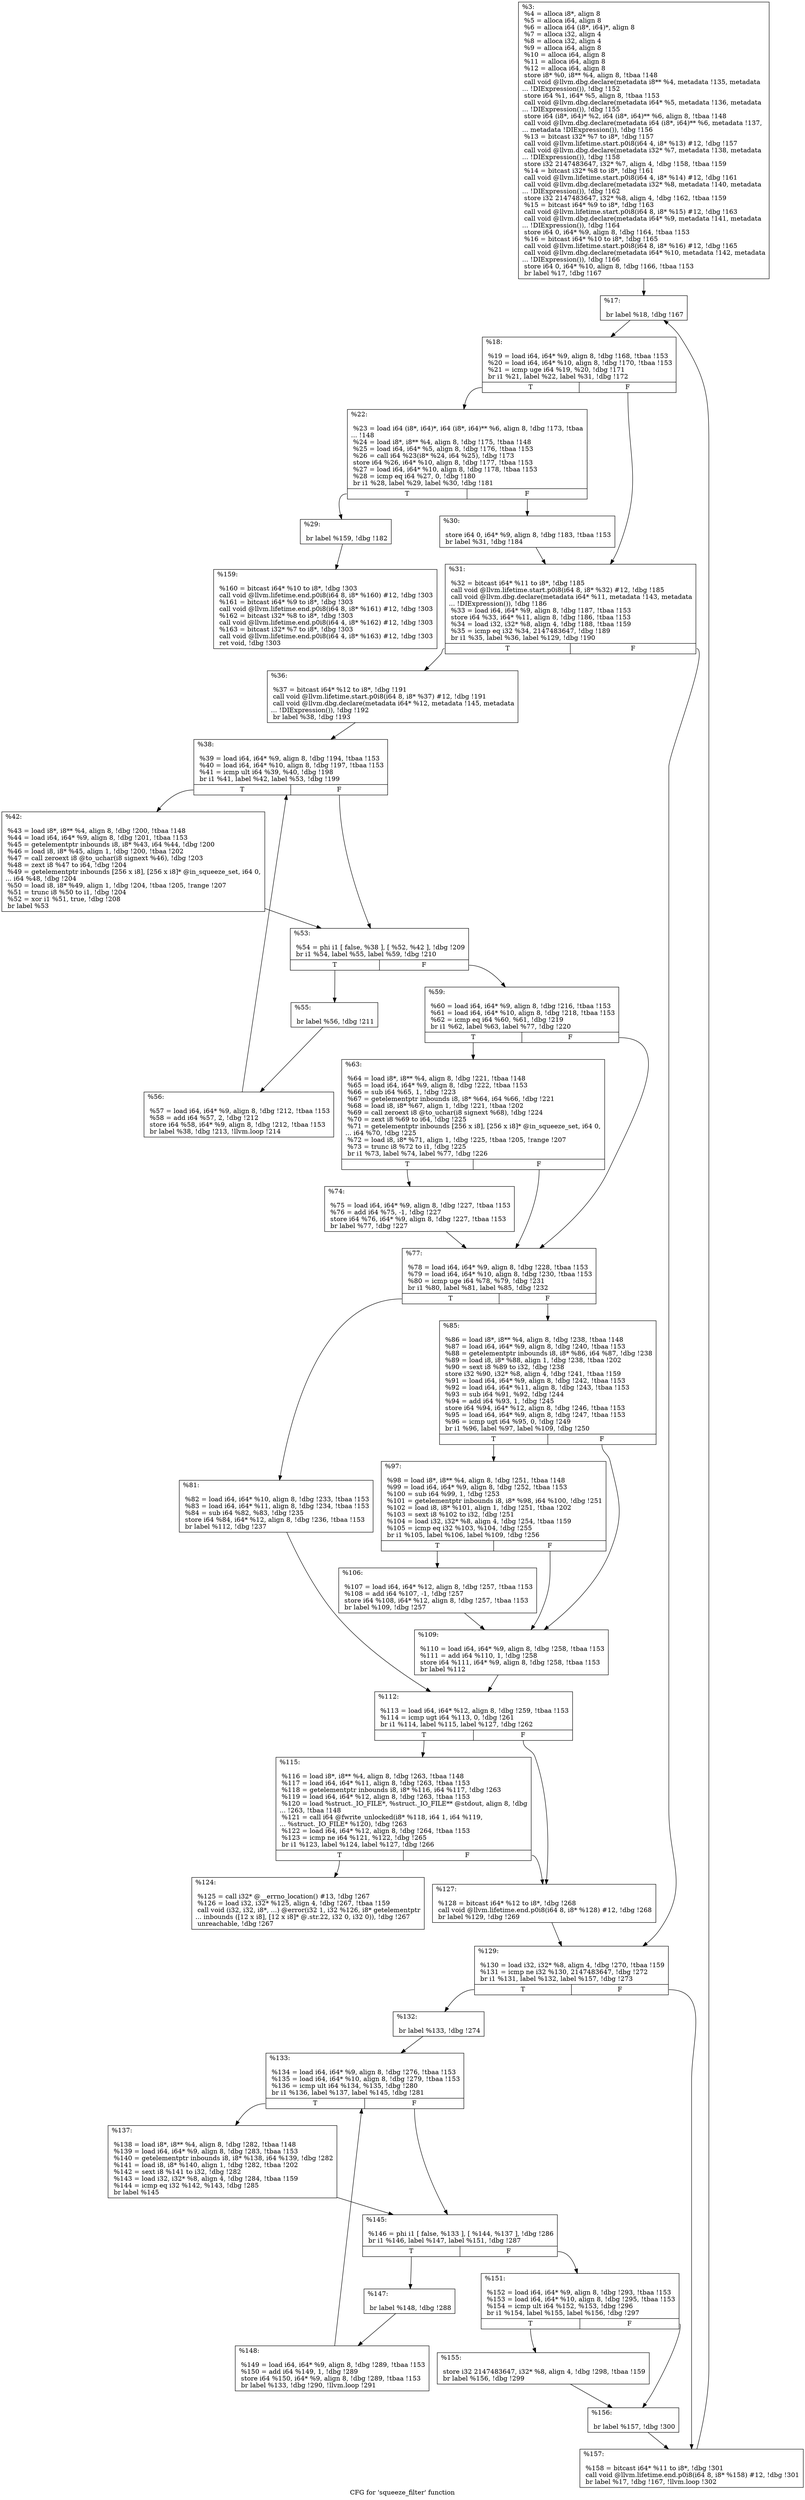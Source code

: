 digraph "CFG for 'squeeze_filter' function" {
	label="CFG for 'squeeze_filter' function";

	Node0x13848c0 [shape=record,label="{%3:\l  %4 = alloca i8*, align 8\l  %5 = alloca i64, align 8\l  %6 = alloca i64 (i8*, i64)*, align 8\l  %7 = alloca i32, align 4\l  %8 = alloca i32, align 4\l  %9 = alloca i64, align 8\l  %10 = alloca i64, align 8\l  %11 = alloca i64, align 8\l  %12 = alloca i64, align 8\l  store i8* %0, i8** %4, align 8, !tbaa !148\l  call void @llvm.dbg.declare(metadata i8** %4, metadata !135, metadata\l... !DIExpression()), !dbg !152\l  store i64 %1, i64* %5, align 8, !tbaa !153\l  call void @llvm.dbg.declare(metadata i64* %5, metadata !136, metadata\l... !DIExpression()), !dbg !155\l  store i64 (i8*, i64)* %2, i64 (i8*, i64)** %6, align 8, !tbaa !148\l  call void @llvm.dbg.declare(metadata i64 (i8*, i64)** %6, metadata !137,\l... metadata !DIExpression()), !dbg !156\l  %13 = bitcast i32* %7 to i8*, !dbg !157\l  call void @llvm.lifetime.start.p0i8(i64 4, i8* %13) #12, !dbg !157\l  call void @llvm.dbg.declare(metadata i32* %7, metadata !138, metadata\l... !DIExpression()), !dbg !158\l  store i32 2147483647, i32* %7, align 4, !dbg !158, !tbaa !159\l  %14 = bitcast i32* %8 to i8*, !dbg !161\l  call void @llvm.lifetime.start.p0i8(i64 4, i8* %14) #12, !dbg !161\l  call void @llvm.dbg.declare(metadata i32* %8, metadata !140, metadata\l... !DIExpression()), !dbg !162\l  store i32 2147483647, i32* %8, align 4, !dbg !162, !tbaa !159\l  %15 = bitcast i64* %9 to i8*, !dbg !163\l  call void @llvm.lifetime.start.p0i8(i64 8, i8* %15) #12, !dbg !163\l  call void @llvm.dbg.declare(metadata i64* %9, metadata !141, metadata\l... !DIExpression()), !dbg !164\l  store i64 0, i64* %9, align 8, !dbg !164, !tbaa !153\l  %16 = bitcast i64* %10 to i8*, !dbg !165\l  call void @llvm.lifetime.start.p0i8(i64 8, i8* %16) #12, !dbg !165\l  call void @llvm.dbg.declare(metadata i64* %10, metadata !142, metadata\l... !DIExpression()), !dbg !166\l  store i64 0, i64* %10, align 8, !dbg !166, !tbaa !153\l  br label %17, !dbg !167\l}"];
	Node0x13848c0 -> Node0x1387760;
	Node0x1387760 [shape=record,label="{%17:\l\l  br label %18, !dbg !167\l}"];
	Node0x1387760 -> Node0x13877b0;
	Node0x13877b0 [shape=record,label="{%18:\l\l  %19 = load i64, i64* %9, align 8, !dbg !168, !tbaa !153\l  %20 = load i64, i64* %10, align 8, !dbg !170, !tbaa !153\l  %21 = icmp uge i64 %19, %20, !dbg !171\l  br i1 %21, label %22, label %31, !dbg !172\l|{<s0>T|<s1>F}}"];
	Node0x13877b0:s0 -> Node0x1387800;
	Node0x13877b0:s1 -> Node0x13878f0;
	Node0x1387800 [shape=record,label="{%22:\l\l  %23 = load i64 (i8*, i64)*, i64 (i8*, i64)** %6, align 8, !dbg !173, !tbaa\l... !148\l  %24 = load i8*, i8** %4, align 8, !dbg !175, !tbaa !148\l  %25 = load i64, i64* %5, align 8, !dbg !176, !tbaa !153\l  %26 = call i64 %23(i8* %24, i64 %25), !dbg !173\l  store i64 %26, i64* %10, align 8, !dbg !177, !tbaa !153\l  %27 = load i64, i64* %10, align 8, !dbg !178, !tbaa !153\l  %28 = icmp eq i64 %27, 0, !dbg !180\l  br i1 %28, label %29, label %30, !dbg !181\l|{<s0>T|<s1>F}}"];
	Node0x1387800:s0 -> Node0x1387850;
	Node0x1387800:s1 -> Node0x13878a0;
	Node0x1387850 [shape=record,label="{%29:\l\l  br label %159, !dbg !182\l}"];
	Node0x1387850 -> Node0x13882a0;
	Node0x13878a0 [shape=record,label="{%30:\l\l  store i64 0, i64* %9, align 8, !dbg !183, !tbaa !153\l  br label %31, !dbg !184\l}"];
	Node0x13878a0 -> Node0x13878f0;
	Node0x13878f0 [shape=record,label="{%31:\l\l  %32 = bitcast i64* %11 to i8*, !dbg !185\l  call void @llvm.lifetime.start.p0i8(i64 8, i8* %32) #12, !dbg !185\l  call void @llvm.dbg.declare(metadata i64* %11, metadata !143, metadata\l... !DIExpression()), !dbg !186\l  %33 = load i64, i64* %9, align 8, !dbg !187, !tbaa !153\l  store i64 %33, i64* %11, align 8, !dbg !186, !tbaa !153\l  %34 = load i32, i32* %8, align 4, !dbg !188, !tbaa !159\l  %35 = icmp eq i32 %34, 2147483647, !dbg !189\l  br i1 %35, label %36, label %129, !dbg !190\l|{<s0>T|<s1>F}}"];
	Node0x13878f0:s0 -> Node0x1387940;
	Node0x13878f0:s1 -> Node0x1387f30;
	Node0x1387940 [shape=record,label="{%36:\l\l  %37 = bitcast i64* %12 to i8*, !dbg !191\l  call void @llvm.lifetime.start.p0i8(i64 8, i8* %37) #12, !dbg !191\l  call void @llvm.dbg.declare(metadata i64* %12, metadata !145, metadata\l... !DIExpression()), !dbg !192\l  br label %38, !dbg !193\l}"];
	Node0x1387940 -> Node0x1387990;
	Node0x1387990 [shape=record,label="{%38:\l\l  %39 = load i64, i64* %9, align 8, !dbg !194, !tbaa !153\l  %40 = load i64, i64* %10, align 8, !dbg !197, !tbaa !153\l  %41 = icmp ult i64 %39, %40, !dbg !198\l  br i1 %41, label %42, label %53, !dbg !199\l|{<s0>T|<s1>F}}"];
	Node0x1387990:s0 -> Node0x13879e0;
	Node0x1387990:s1 -> Node0x1387a30;
	Node0x13879e0 [shape=record,label="{%42:\l\l  %43 = load i8*, i8** %4, align 8, !dbg !200, !tbaa !148\l  %44 = load i64, i64* %9, align 8, !dbg !201, !tbaa !153\l  %45 = getelementptr inbounds i8, i8* %43, i64 %44, !dbg !200\l  %46 = load i8, i8* %45, align 1, !dbg !200, !tbaa !202\l  %47 = call zeroext i8 @to_uchar(i8 signext %46), !dbg !203\l  %48 = zext i8 %47 to i64, !dbg !204\l  %49 = getelementptr inbounds [256 x i8], [256 x i8]* @in_squeeze_set, i64 0,\l... i64 %48, !dbg !204\l  %50 = load i8, i8* %49, align 1, !dbg !204, !tbaa !205, !range !207\l  %51 = trunc i8 %50 to i1, !dbg !204\l  %52 = xor i1 %51, true, !dbg !208\l  br label %53\l}"];
	Node0x13879e0 -> Node0x1387a30;
	Node0x1387a30 [shape=record,label="{%53:\l\l  %54 = phi i1 [ false, %38 ], [ %52, %42 ], !dbg !209\l  br i1 %54, label %55, label %59, !dbg !210\l|{<s0>T|<s1>F}}"];
	Node0x1387a30:s0 -> Node0x1387a80;
	Node0x1387a30:s1 -> Node0x1387b20;
	Node0x1387a80 [shape=record,label="{%55:\l\l  br label %56, !dbg !211\l}"];
	Node0x1387a80 -> Node0x1387ad0;
	Node0x1387ad0 [shape=record,label="{%56:\l\l  %57 = load i64, i64* %9, align 8, !dbg !212, !tbaa !153\l  %58 = add i64 %57, 2, !dbg !212\l  store i64 %58, i64* %9, align 8, !dbg !212, !tbaa !153\l  br label %38, !dbg !213, !llvm.loop !214\l}"];
	Node0x1387ad0 -> Node0x1387990;
	Node0x1387b20 [shape=record,label="{%59:\l\l  %60 = load i64, i64* %9, align 8, !dbg !216, !tbaa !153\l  %61 = load i64, i64* %10, align 8, !dbg !218, !tbaa !153\l  %62 = icmp eq i64 %60, %61, !dbg !219\l  br i1 %62, label %63, label %77, !dbg !220\l|{<s0>T|<s1>F}}"];
	Node0x1387b20:s0 -> Node0x1387b70;
	Node0x1387b20:s1 -> Node0x1387c10;
	Node0x1387b70 [shape=record,label="{%63:\l\l  %64 = load i8*, i8** %4, align 8, !dbg !221, !tbaa !148\l  %65 = load i64, i64* %9, align 8, !dbg !222, !tbaa !153\l  %66 = sub i64 %65, 1, !dbg !223\l  %67 = getelementptr inbounds i8, i8* %64, i64 %66, !dbg !221\l  %68 = load i8, i8* %67, align 1, !dbg !221, !tbaa !202\l  %69 = call zeroext i8 @to_uchar(i8 signext %68), !dbg !224\l  %70 = zext i8 %69 to i64, !dbg !225\l  %71 = getelementptr inbounds [256 x i8], [256 x i8]* @in_squeeze_set, i64 0,\l... i64 %70, !dbg !225\l  %72 = load i8, i8* %71, align 1, !dbg !225, !tbaa !205, !range !207\l  %73 = trunc i8 %72 to i1, !dbg !225\l  br i1 %73, label %74, label %77, !dbg !226\l|{<s0>T|<s1>F}}"];
	Node0x1387b70:s0 -> Node0x1387bc0;
	Node0x1387b70:s1 -> Node0x1387c10;
	Node0x1387bc0 [shape=record,label="{%74:\l\l  %75 = load i64, i64* %9, align 8, !dbg !227, !tbaa !153\l  %76 = add i64 %75, -1, !dbg !227\l  store i64 %76, i64* %9, align 8, !dbg !227, !tbaa !153\l  br label %77, !dbg !227\l}"];
	Node0x1387bc0 -> Node0x1387c10;
	Node0x1387c10 [shape=record,label="{%77:\l\l  %78 = load i64, i64* %9, align 8, !dbg !228, !tbaa !153\l  %79 = load i64, i64* %10, align 8, !dbg !230, !tbaa !153\l  %80 = icmp uge i64 %78, %79, !dbg !231\l  br i1 %80, label %81, label %85, !dbg !232\l|{<s0>T|<s1>F}}"];
	Node0x1387c10:s0 -> Node0x1387c60;
	Node0x1387c10:s1 -> Node0x1387cb0;
	Node0x1387c60 [shape=record,label="{%81:\l\l  %82 = load i64, i64* %10, align 8, !dbg !233, !tbaa !153\l  %83 = load i64, i64* %11, align 8, !dbg !234, !tbaa !153\l  %84 = sub i64 %82, %83, !dbg !235\l  store i64 %84, i64* %12, align 8, !dbg !236, !tbaa !153\l  br label %112, !dbg !237\l}"];
	Node0x1387c60 -> Node0x1387df0;
	Node0x1387cb0 [shape=record,label="{%85:\l\l  %86 = load i8*, i8** %4, align 8, !dbg !238, !tbaa !148\l  %87 = load i64, i64* %9, align 8, !dbg !240, !tbaa !153\l  %88 = getelementptr inbounds i8, i8* %86, i64 %87, !dbg !238\l  %89 = load i8, i8* %88, align 1, !dbg !238, !tbaa !202\l  %90 = sext i8 %89 to i32, !dbg !238\l  store i32 %90, i32* %8, align 4, !dbg !241, !tbaa !159\l  %91 = load i64, i64* %9, align 8, !dbg !242, !tbaa !153\l  %92 = load i64, i64* %11, align 8, !dbg !243, !tbaa !153\l  %93 = sub i64 %91, %92, !dbg !244\l  %94 = add i64 %93, 1, !dbg !245\l  store i64 %94, i64* %12, align 8, !dbg !246, !tbaa !153\l  %95 = load i64, i64* %9, align 8, !dbg !247, !tbaa !153\l  %96 = icmp ugt i64 %95, 0, !dbg !249\l  br i1 %96, label %97, label %109, !dbg !250\l|{<s0>T|<s1>F}}"];
	Node0x1387cb0:s0 -> Node0x1387d00;
	Node0x1387cb0:s1 -> Node0x1387da0;
	Node0x1387d00 [shape=record,label="{%97:\l\l  %98 = load i8*, i8** %4, align 8, !dbg !251, !tbaa !148\l  %99 = load i64, i64* %9, align 8, !dbg !252, !tbaa !153\l  %100 = sub i64 %99, 1, !dbg !253\l  %101 = getelementptr inbounds i8, i8* %98, i64 %100, !dbg !251\l  %102 = load i8, i8* %101, align 1, !dbg !251, !tbaa !202\l  %103 = sext i8 %102 to i32, !dbg !251\l  %104 = load i32, i32* %8, align 4, !dbg !254, !tbaa !159\l  %105 = icmp eq i32 %103, %104, !dbg !255\l  br i1 %105, label %106, label %109, !dbg !256\l|{<s0>T|<s1>F}}"];
	Node0x1387d00:s0 -> Node0x1387d50;
	Node0x1387d00:s1 -> Node0x1387da0;
	Node0x1387d50 [shape=record,label="{%106:\l\l  %107 = load i64, i64* %12, align 8, !dbg !257, !tbaa !153\l  %108 = add i64 %107, -1, !dbg !257\l  store i64 %108, i64* %12, align 8, !dbg !257, !tbaa !153\l  br label %109, !dbg !257\l}"];
	Node0x1387d50 -> Node0x1387da0;
	Node0x1387da0 [shape=record,label="{%109:\l\l  %110 = load i64, i64* %9, align 8, !dbg !258, !tbaa !153\l  %111 = add i64 %110, 1, !dbg !258\l  store i64 %111, i64* %9, align 8, !dbg !258, !tbaa !153\l  br label %112\l}"];
	Node0x1387da0 -> Node0x1387df0;
	Node0x1387df0 [shape=record,label="{%112:\l\l  %113 = load i64, i64* %12, align 8, !dbg !259, !tbaa !153\l  %114 = icmp ugt i64 %113, 0, !dbg !261\l  br i1 %114, label %115, label %127, !dbg !262\l|{<s0>T|<s1>F}}"];
	Node0x1387df0:s0 -> Node0x1387e40;
	Node0x1387df0:s1 -> Node0x1387ee0;
	Node0x1387e40 [shape=record,label="{%115:\l\l  %116 = load i8*, i8** %4, align 8, !dbg !263, !tbaa !148\l  %117 = load i64, i64* %11, align 8, !dbg !263, !tbaa !153\l  %118 = getelementptr inbounds i8, i8* %116, i64 %117, !dbg !263\l  %119 = load i64, i64* %12, align 8, !dbg !263, !tbaa !153\l  %120 = load %struct._IO_FILE*, %struct._IO_FILE** @stdout, align 8, !dbg\l... !263, !tbaa !148\l  %121 = call i64 @fwrite_unlocked(i8* %118, i64 1, i64 %119,\l... %struct._IO_FILE* %120), !dbg !263\l  %122 = load i64, i64* %12, align 8, !dbg !264, !tbaa !153\l  %123 = icmp ne i64 %121, %122, !dbg !265\l  br i1 %123, label %124, label %127, !dbg !266\l|{<s0>T|<s1>F}}"];
	Node0x1387e40:s0 -> Node0x1387e90;
	Node0x1387e40:s1 -> Node0x1387ee0;
	Node0x1387e90 [shape=record,label="{%124:\l\l  %125 = call i32* @__errno_location() #13, !dbg !267\l  %126 = load i32, i32* %125, align 4, !dbg !267, !tbaa !159\l  call void (i32, i32, i8*, ...) @error(i32 1, i32 %126, i8* getelementptr\l... inbounds ([12 x i8], [12 x i8]* @.str.22, i32 0, i32 0)), !dbg !267\l  unreachable, !dbg !267\l}"];
	Node0x1387ee0 [shape=record,label="{%127:\l\l  %128 = bitcast i64* %12 to i8*, !dbg !268\l  call void @llvm.lifetime.end.p0i8(i64 8, i8* %128) #12, !dbg !268\l  br label %129, !dbg !269\l}"];
	Node0x1387ee0 -> Node0x1387f30;
	Node0x1387f30 [shape=record,label="{%129:\l\l  %130 = load i32, i32* %8, align 4, !dbg !270, !tbaa !159\l  %131 = icmp ne i32 %130, 2147483647, !dbg !272\l  br i1 %131, label %132, label %157, !dbg !273\l|{<s0>T|<s1>F}}"];
	Node0x1387f30:s0 -> Node0x1387f80;
	Node0x1387f30:s1 -> Node0x1388250;
	Node0x1387f80 [shape=record,label="{%132:\l\l  br label %133, !dbg !274\l}"];
	Node0x1387f80 -> Node0x1387fd0;
	Node0x1387fd0 [shape=record,label="{%133:\l\l  %134 = load i64, i64* %9, align 8, !dbg !276, !tbaa !153\l  %135 = load i64, i64* %10, align 8, !dbg !279, !tbaa !153\l  %136 = icmp ult i64 %134, %135, !dbg !280\l  br i1 %136, label %137, label %145, !dbg !281\l|{<s0>T|<s1>F}}"];
	Node0x1387fd0:s0 -> Node0x1388020;
	Node0x1387fd0:s1 -> Node0x1388070;
	Node0x1388020 [shape=record,label="{%137:\l\l  %138 = load i8*, i8** %4, align 8, !dbg !282, !tbaa !148\l  %139 = load i64, i64* %9, align 8, !dbg !283, !tbaa !153\l  %140 = getelementptr inbounds i8, i8* %138, i64 %139, !dbg !282\l  %141 = load i8, i8* %140, align 1, !dbg !282, !tbaa !202\l  %142 = sext i8 %141 to i32, !dbg !282\l  %143 = load i32, i32* %8, align 4, !dbg !284, !tbaa !159\l  %144 = icmp eq i32 %142, %143, !dbg !285\l  br label %145\l}"];
	Node0x1388020 -> Node0x1388070;
	Node0x1388070 [shape=record,label="{%145:\l\l  %146 = phi i1 [ false, %133 ], [ %144, %137 ], !dbg !286\l  br i1 %146, label %147, label %151, !dbg !287\l|{<s0>T|<s1>F}}"];
	Node0x1388070:s0 -> Node0x13880c0;
	Node0x1388070:s1 -> Node0x1388160;
	Node0x13880c0 [shape=record,label="{%147:\l\l  br label %148, !dbg !288\l}"];
	Node0x13880c0 -> Node0x1388110;
	Node0x1388110 [shape=record,label="{%148:\l\l  %149 = load i64, i64* %9, align 8, !dbg !289, !tbaa !153\l  %150 = add i64 %149, 1, !dbg !289\l  store i64 %150, i64* %9, align 8, !dbg !289, !tbaa !153\l  br label %133, !dbg !290, !llvm.loop !291\l}"];
	Node0x1388110 -> Node0x1387fd0;
	Node0x1388160 [shape=record,label="{%151:\l\l  %152 = load i64, i64* %9, align 8, !dbg !293, !tbaa !153\l  %153 = load i64, i64* %10, align 8, !dbg !295, !tbaa !153\l  %154 = icmp ult i64 %152, %153, !dbg !296\l  br i1 %154, label %155, label %156, !dbg !297\l|{<s0>T|<s1>F}}"];
	Node0x1388160:s0 -> Node0x13881b0;
	Node0x1388160:s1 -> Node0x1388200;
	Node0x13881b0 [shape=record,label="{%155:\l\l  store i32 2147483647, i32* %8, align 4, !dbg !298, !tbaa !159\l  br label %156, !dbg !299\l}"];
	Node0x13881b0 -> Node0x1388200;
	Node0x1388200 [shape=record,label="{%156:\l\l  br label %157, !dbg !300\l}"];
	Node0x1388200 -> Node0x1388250;
	Node0x1388250 [shape=record,label="{%157:\l\l  %158 = bitcast i64* %11 to i8*, !dbg !301\l  call void @llvm.lifetime.end.p0i8(i64 8, i8* %158) #12, !dbg !301\l  br label %17, !dbg !167, !llvm.loop !302\l}"];
	Node0x1388250 -> Node0x1387760;
	Node0x13882a0 [shape=record,label="{%159:\l\l  %160 = bitcast i64* %10 to i8*, !dbg !303\l  call void @llvm.lifetime.end.p0i8(i64 8, i8* %160) #12, !dbg !303\l  %161 = bitcast i64* %9 to i8*, !dbg !303\l  call void @llvm.lifetime.end.p0i8(i64 8, i8* %161) #12, !dbg !303\l  %162 = bitcast i32* %8 to i8*, !dbg !303\l  call void @llvm.lifetime.end.p0i8(i64 4, i8* %162) #12, !dbg !303\l  %163 = bitcast i32* %7 to i8*, !dbg !303\l  call void @llvm.lifetime.end.p0i8(i64 4, i8* %163) #12, !dbg !303\l  ret void, !dbg !303\l}"];
}

